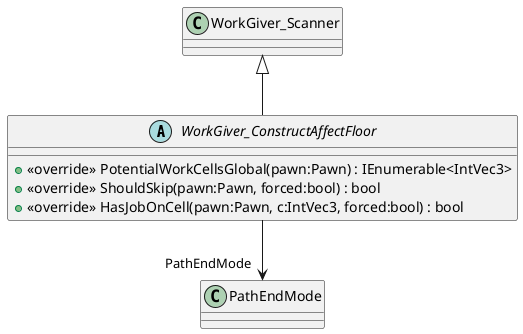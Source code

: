 @startuml
abstract class WorkGiver_ConstructAffectFloor {
    + <<override>> PotentialWorkCellsGlobal(pawn:Pawn) : IEnumerable<IntVec3>
    + <<override>> ShouldSkip(pawn:Pawn, forced:bool) : bool
    + <<override>> HasJobOnCell(pawn:Pawn, c:IntVec3, forced:bool) : bool
}
WorkGiver_Scanner <|-- WorkGiver_ConstructAffectFloor
WorkGiver_ConstructAffectFloor --> "PathEndMode" PathEndMode
@enduml
